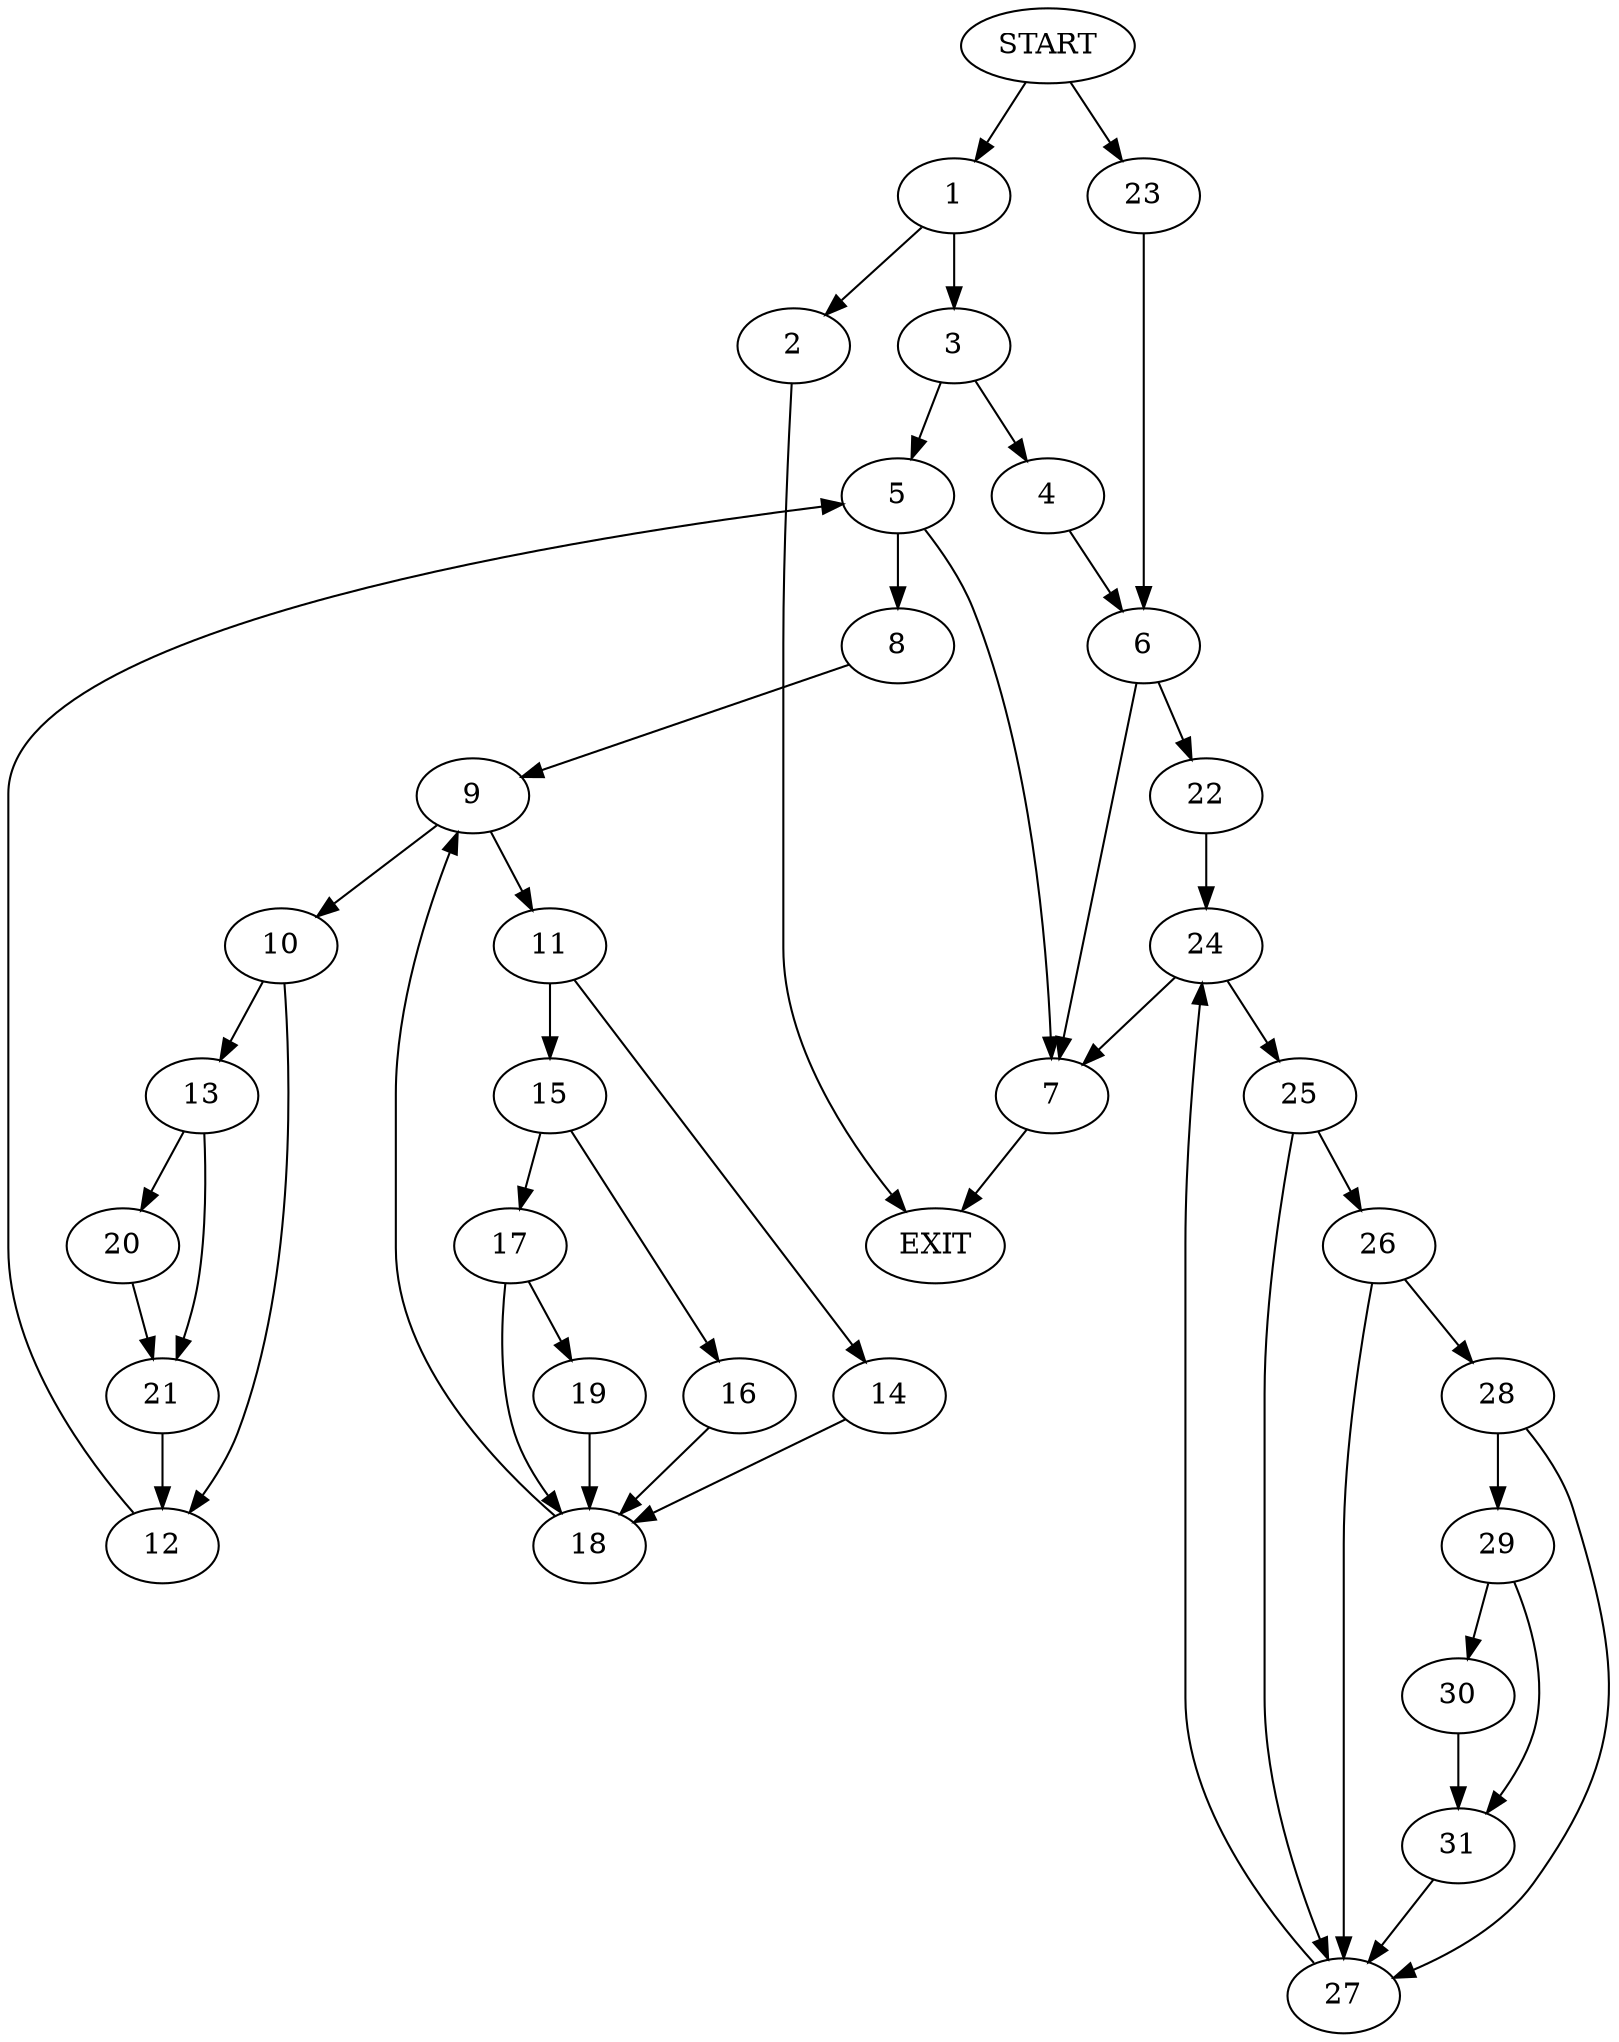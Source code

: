 digraph {
0 [label="START"]
32 [label="EXIT"]
0 -> 1
1 -> 2
1 -> 3
3 -> 4
3 -> 5
2 -> 32
4 -> 6
5 -> 7
5 -> 8
7 -> 32
8 -> 9
9 -> 10
9 -> 11
10 -> 12
10 -> 13
11 -> 14
11 -> 15
15 -> 16
15 -> 17
14 -> 18
18 -> 9
16 -> 18
17 -> 19
17 -> 18
19 -> 18
13 -> 20
13 -> 21
12 -> 5
20 -> 21
21 -> 12
6 -> 7
6 -> 22
0 -> 23
23 -> 6
22 -> 24
24 -> 25
24 -> 7
25 -> 26
25 -> 27
26 -> 28
26 -> 27
27 -> 24
28 -> 29
28 -> 27
29 -> 30
29 -> 31
30 -> 31
31 -> 27
}
